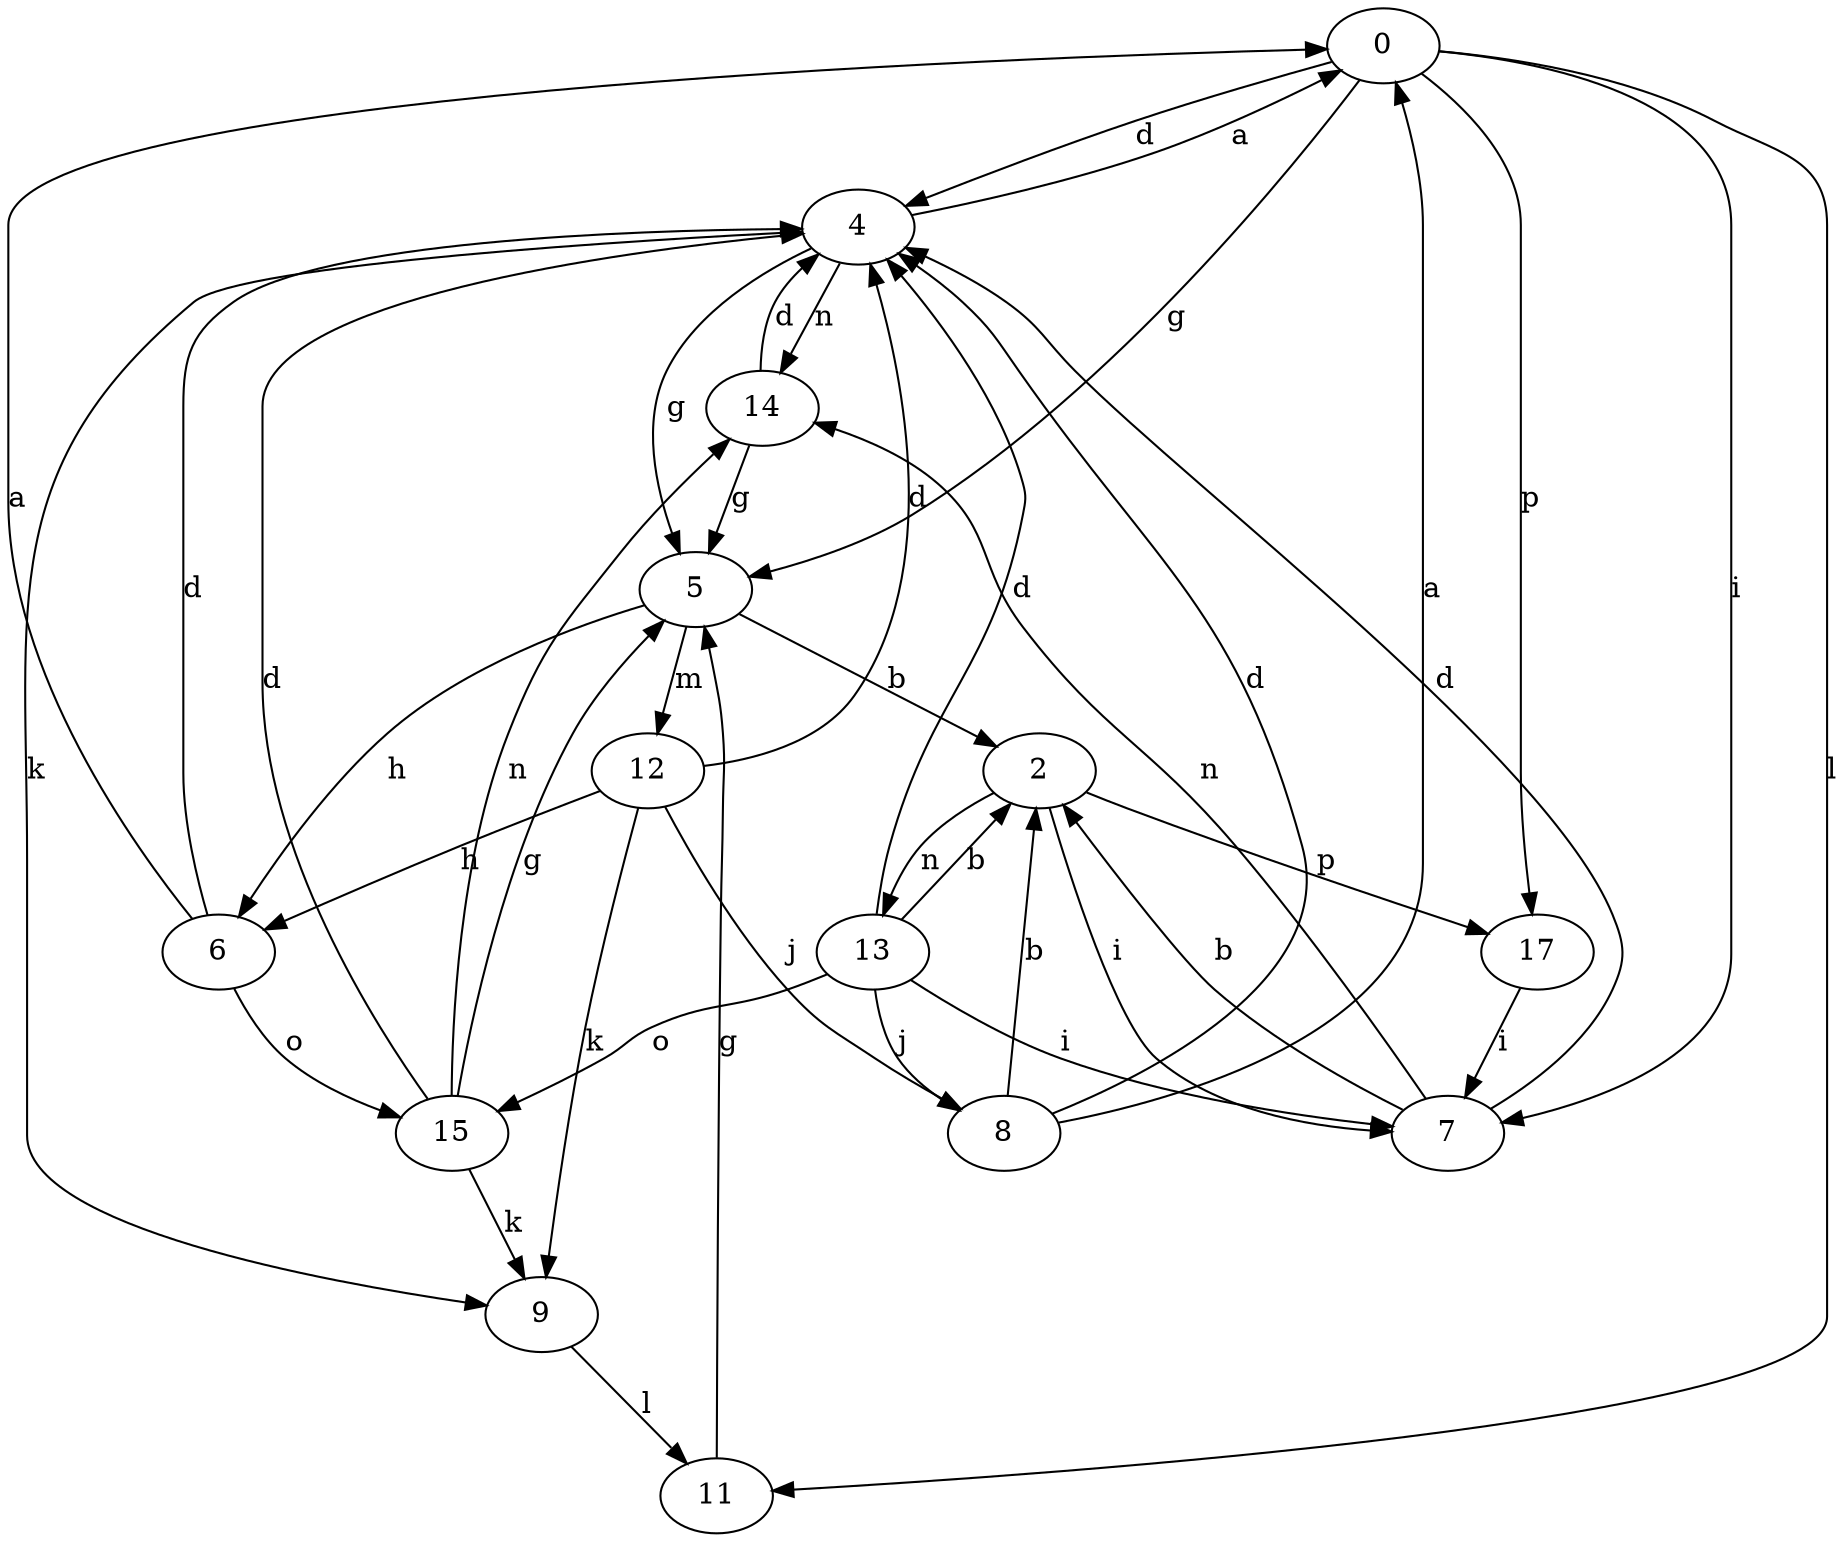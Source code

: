 strict digraph  {
0;
2;
4;
5;
6;
7;
8;
9;
11;
12;
13;
14;
15;
17;
0 -> 4  [label=d];
0 -> 5  [label=g];
0 -> 7  [label=i];
0 -> 11  [label=l];
0 -> 17  [label=p];
2 -> 7  [label=i];
2 -> 13  [label=n];
2 -> 17  [label=p];
4 -> 0  [label=a];
4 -> 5  [label=g];
4 -> 9  [label=k];
4 -> 14  [label=n];
5 -> 2  [label=b];
5 -> 6  [label=h];
5 -> 12  [label=m];
6 -> 0  [label=a];
6 -> 4  [label=d];
6 -> 15  [label=o];
7 -> 2  [label=b];
7 -> 4  [label=d];
7 -> 14  [label=n];
8 -> 0  [label=a];
8 -> 2  [label=b];
8 -> 4  [label=d];
9 -> 11  [label=l];
11 -> 5  [label=g];
12 -> 4  [label=d];
12 -> 6  [label=h];
12 -> 8  [label=j];
12 -> 9  [label=k];
13 -> 2  [label=b];
13 -> 4  [label=d];
13 -> 7  [label=i];
13 -> 8  [label=j];
13 -> 15  [label=o];
14 -> 4  [label=d];
14 -> 5  [label=g];
15 -> 4  [label=d];
15 -> 5  [label=g];
15 -> 9  [label=k];
15 -> 14  [label=n];
17 -> 7  [label=i];
}

